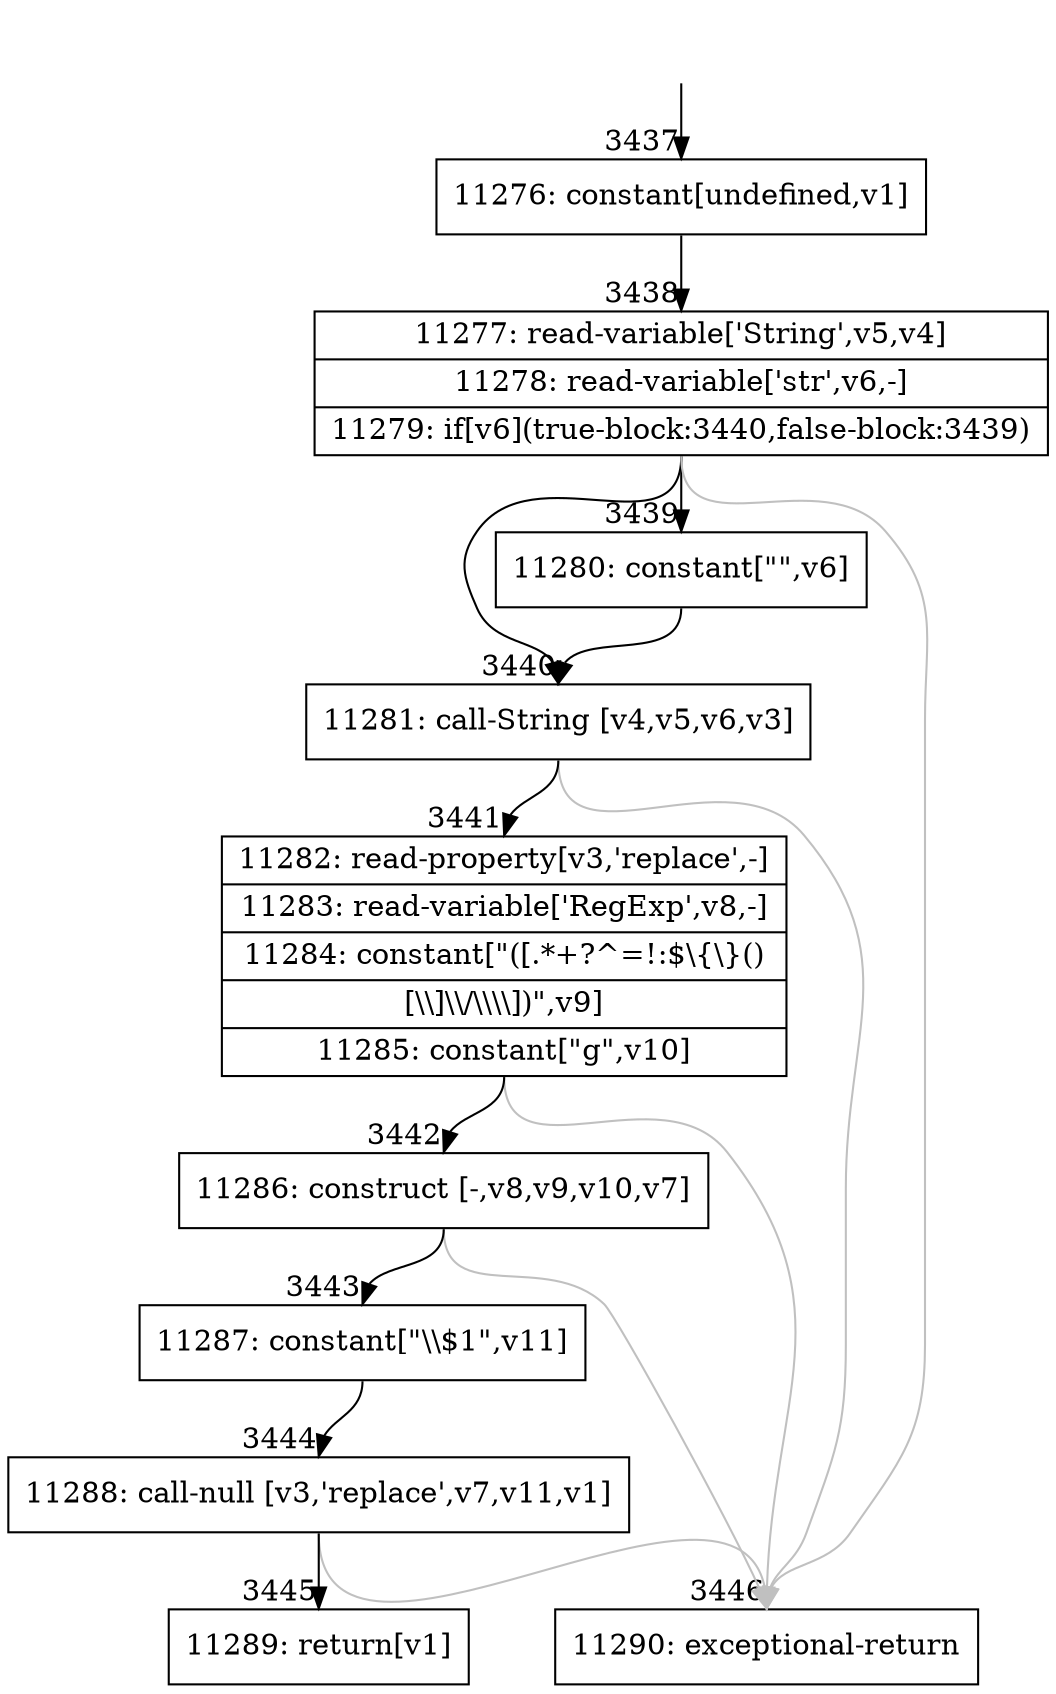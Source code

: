 digraph {
rankdir="TD"
BB_entry272[shape=none,label=""];
BB_entry272 -> BB3437 [tailport=s, headport=n, headlabel="    3437"]
BB3437 [shape=record label="{11276: constant[undefined,v1]}" ] 
BB3437 -> BB3438 [tailport=s, headport=n, headlabel="      3438"]
BB3438 [shape=record label="{11277: read-variable['String',v5,v4]|11278: read-variable['str',v6,-]|11279: if[v6](true-block:3440,false-block:3439)}" ] 
BB3438 -> BB3440 [tailport=s, headport=n, headlabel="      3440"]
BB3438 -> BB3439 [tailport=s, headport=n, headlabel="      3439"]
BB3438 -> BB3446 [tailport=s, headport=n, color=gray, headlabel="      3446"]
BB3439 [shape=record label="{11280: constant[\"\",v6]}" ] 
BB3439 -> BB3440 [tailport=s, headport=n]
BB3440 [shape=record label="{11281: call-String [v4,v5,v6,v3]}" ] 
BB3440 -> BB3441 [tailport=s, headport=n, headlabel="      3441"]
BB3440 -> BB3446 [tailport=s, headport=n, color=gray]
BB3441 [shape=record label="{11282: read-property[v3,'replace',-]|11283: read-variable['RegExp',v8,-]|11284: constant[\"([.*+?^=!:$\\\{\\\}()|[\\\\]\\\\/\\\\\\\\])\",v9]|11285: constant[\"g\",v10]}" ] 
BB3441 -> BB3442 [tailport=s, headport=n, headlabel="      3442"]
BB3441 -> BB3446 [tailport=s, headport=n, color=gray]
BB3442 [shape=record label="{11286: construct [-,v8,v9,v10,v7]}" ] 
BB3442 -> BB3443 [tailport=s, headport=n, headlabel="      3443"]
BB3442 -> BB3446 [tailport=s, headport=n, color=gray]
BB3443 [shape=record label="{11287: constant[\"\\\\$1\",v11]}" ] 
BB3443 -> BB3444 [tailport=s, headport=n, headlabel="      3444"]
BB3444 [shape=record label="{11288: call-null [v3,'replace',v7,v11,v1]}" ] 
BB3444 -> BB3445 [tailport=s, headport=n, headlabel="      3445"]
BB3444 -> BB3446 [tailport=s, headport=n, color=gray]
BB3445 [shape=record label="{11289: return[v1]}" ] 
BB3446 [shape=record label="{11290: exceptional-return}" ] 
//#$~ 2984
}
